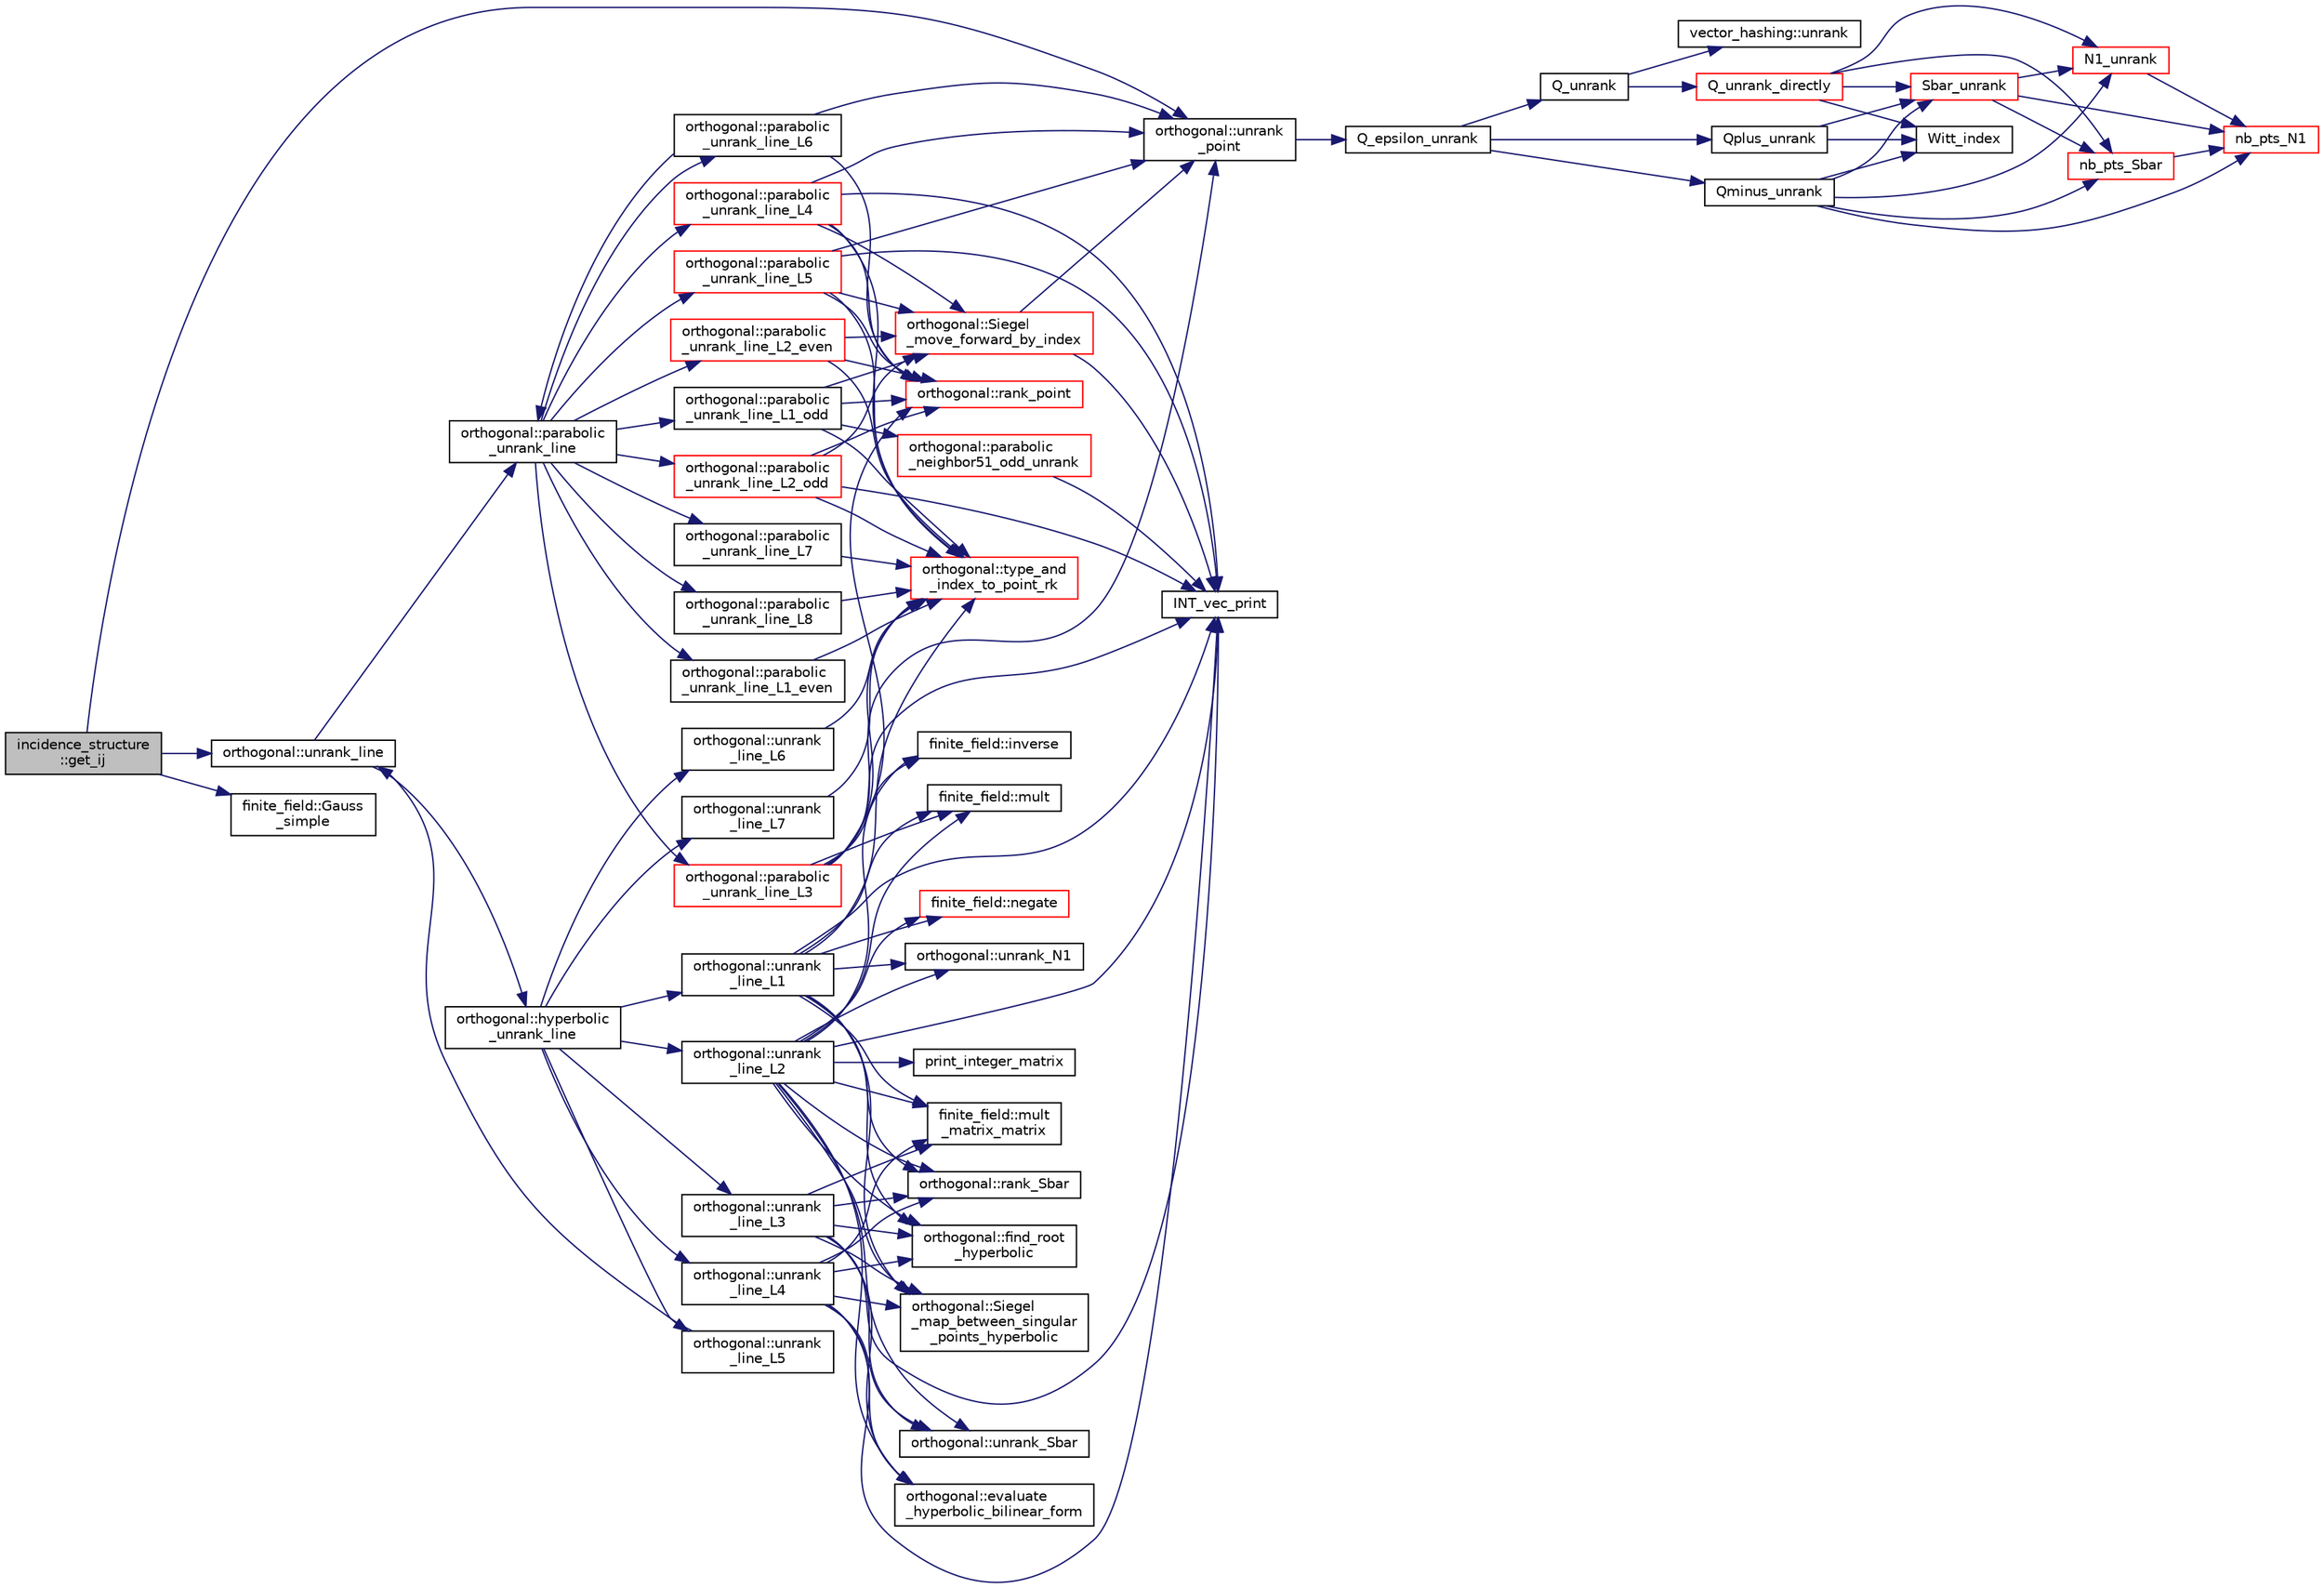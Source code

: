 digraph "incidence_structure::get_ij"
{
  edge [fontname="Helvetica",fontsize="10",labelfontname="Helvetica",labelfontsize="10"];
  node [fontname="Helvetica",fontsize="10",shape=record];
  rankdir="LR";
  Node3503 [label="incidence_structure\l::get_ij",height=0.2,width=0.4,color="black", fillcolor="grey75", style="filled", fontcolor="black"];
  Node3503 -> Node3504 [color="midnightblue",fontsize="10",style="solid",fontname="Helvetica"];
  Node3504 [label="orthogonal::unrank\l_point",height=0.2,width=0.4,color="black", fillcolor="white", style="filled",URL="$d7/daa/classorthogonal.html#ab655117100f7c66c19817b84ac5ac0a0"];
  Node3504 -> Node3505 [color="midnightblue",fontsize="10",style="solid",fontname="Helvetica"];
  Node3505 [label="Q_epsilon_unrank",height=0.2,width=0.4,color="black", fillcolor="white", style="filled",URL="$d4/d67/geometry_8h.html#af162c4d30d4a6528299e37551c353e7b"];
  Node3505 -> Node3506 [color="midnightblue",fontsize="10",style="solid",fontname="Helvetica"];
  Node3506 [label="Q_unrank",height=0.2,width=0.4,color="black", fillcolor="white", style="filled",URL="$db/da0/lib_2foundations_2geometry_2orthogonal__points_8_c.html#a6d02923d5b54ef796934e753e6f5b65b"];
  Node3506 -> Node3507 [color="midnightblue",fontsize="10",style="solid",fontname="Helvetica"];
  Node3507 [label="vector_hashing::unrank",height=0.2,width=0.4,color="black", fillcolor="white", style="filled",URL="$d8/daa/classvector__hashing.html#abbebd3a96a6d27a34b9b49af99e2ed3d"];
  Node3506 -> Node3508 [color="midnightblue",fontsize="10",style="solid",fontname="Helvetica"];
  Node3508 [label="Q_unrank_directly",height=0.2,width=0.4,color="red", fillcolor="white", style="filled",URL="$db/da0/lib_2foundations_2geometry_2orthogonal__points_8_c.html#a105e7e72249e78fcf0785c69099d90ce"];
  Node3508 -> Node3509 [color="midnightblue",fontsize="10",style="solid",fontname="Helvetica"];
  Node3509 [label="Witt_index",height=0.2,width=0.4,color="black", fillcolor="white", style="filled",URL="$db/da0/lib_2foundations_2geometry_2orthogonal__points_8_c.html#ab3483ecb9859a6758f82b5327da50534"];
  Node3508 -> Node3510 [color="midnightblue",fontsize="10",style="solid",fontname="Helvetica"];
  Node3510 [label="nb_pts_Sbar",height=0.2,width=0.4,color="red", fillcolor="white", style="filled",URL="$db/da0/lib_2foundations_2geometry_2orthogonal__points_8_c.html#a986dda26505c9934c771578b084f67cc"];
  Node3510 -> Node3513 [color="midnightblue",fontsize="10",style="solid",fontname="Helvetica"];
  Node3513 [label="nb_pts_N1",height=0.2,width=0.4,color="red", fillcolor="white", style="filled",URL="$db/da0/lib_2foundations_2geometry_2orthogonal__points_8_c.html#ae0f2e1c76523db67b4ec9629ccc35bc6"];
  Node3508 -> Node3515 [color="midnightblue",fontsize="10",style="solid",fontname="Helvetica"];
  Node3515 [label="Sbar_unrank",height=0.2,width=0.4,color="red", fillcolor="white", style="filled",URL="$db/da0/lib_2foundations_2geometry_2orthogonal__points_8_c.html#a65d9b9ccfff12dd92f4f4e8360701c98"];
  Node3515 -> Node3510 [color="midnightblue",fontsize="10",style="solid",fontname="Helvetica"];
  Node3515 -> Node3513 [color="midnightblue",fontsize="10",style="solid",fontname="Helvetica"];
  Node3515 -> Node3518 [color="midnightblue",fontsize="10",style="solid",fontname="Helvetica"];
  Node3518 [label="N1_unrank",height=0.2,width=0.4,color="red", fillcolor="white", style="filled",URL="$db/da0/lib_2foundations_2geometry_2orthogonal__points_8_c.html#aa9427e27f7f207c1baff3a34cc5d78cf"];
  Node3518 -> Node3513 [color="midnightblue",fontsize="10",style="solid",fontname="Helvetica"];
  Node3508 -> Node3518 [color="midnightblue",fontsize="10",style="solid",fontname="Helvetica"];
  Node3505 -> Node3524 [color="midnightblue",fontsize="10",style="solid",fontname="Helvetica"];
  Node3524 [label="Qplus_unrank",height=0.2,width=0.4,color="black", fillcolor="white", style="filled",URL="$db/da0/lib_2foundations_2geometry_2orthogonal__points_8_c.html#ad50512edd586919700e033744b4a03c8"];
  Node3524 -> Node3509 [color="midnightblue",fontsize="10",style="solid",fontname="Helvetica"];
  Node3524 -> Node3515 [color="midnightblue",fontsize="10",style="solid",fontname="Helvetica"];
  Node3505 -> Node3525 [color="midnightblue",fontsize="10",style="solid",fontname="Helvetica"];
  Node3525 [label="Qminus_unrank",height=0.2,width=0.4,color="black", fillcolor="white", style="filled",URL="$db/da0/lib_2foundations_2geometry_2orthogonal__points_8_c.html#ac2dd18f435ab479095b836a483c12c7d"];
  Node3525 -> Node3509 [color="midnightblue",fontsize="10",style="solid",fontname="Helvetica"];
  Node3525 -> Node3510 [color="midnightblue",fontsize="10",style="solid",fontname="Helvetica"];
  Node3525 -> Node3515 [color="midnightblue",fontsize="10",style="solid",fontname="Helvetica"];
  Node3525 -> Node3513 [color="midnightblue",fontsize="10",style="solid",fontname="Helvetica"];
  Node3525 -> Node3518 [color="midnightblue",fontsize="10",style="solid",fontname="Helvetica"];
  Node3503 -> Node3526 [color="midnightblue",fontsize="10",style="solid",fontname="Helvetica"];
  Node3526 [label="orthogonal::unrank_line",height=0.2,width=0.4,color="black", fillcolor="white", style="filled",URL="$d7/daa/classorthogonal.html#a27fec576f6e11b80dd4503fa3cf7611e"];
  Node3526 -> Node3527 [color="midnightblue",fontsize="10",style="solid",fontname="Helvetica"];
  Node3527 [label="orthogonal::hyperbolic\l_unrank_line",height=0.2,width=0.4,color="black", fillcolor="white", style="filled",URL="$d7/daa/classorthogonal.html#a94952194cdcc478feb676e97e2e272f2"];
  Node3527 -> Node3528 [color="midnightblue",fontsize="10",style="solid",fontname="Helvetica"];
  Node3528 [label="orthogonal::unrank\l_line_L1",height=0.2,width=0.4,color="black", fillcolor="white", style="filled",URL="$d7/daa/classorthogonal.html#aca204928ad9c6c2d9e9afe2ea5af6d60"];
  Node3528 -> Node3529 [color="midnightblue",fontsize="10",style="solid",fontname="Helvetica"];
  Node3529 [label="orthogonal::type_and\l_index_to_point_rk",height=0.2,width=0.4,color="red", fillcolor="white", style="filled",URL="$d7/daa/classorthogonal.html#a319ef460cdfe3247d336c3fb482901eb"];
  Node3528 -> Node3558 [color="midnightblue",fontsize="10",style="solid",fontname="Helvetica"];
  Node3558 [label="orthogonal::unrank_N1",height=0.2,width=0.4,color="black", fillcolor="white", style="filled",URL="$d7/daa/classorthogonal.html#ac39ac9cea140f569c2b78ad01310b4b6"];
  Node3528 -> Node3540 [color="midnightblue",fontsize="10",style="solid",fontname="Helvetica"];
  Node3540 [label="INT_vec_print",height=0.2,width=0.4,color="black", fillcolor="white", style="filled",URL="$df/dbf/sajeeb_8_c.html#a79a5901af0b47dd0d694109543c027fe"];
  Node3528 -> Node3562 [color="midnightblue",fontsize="10",style="solid",fontname="Helvetica"];
  Node3562 [label="finite_field::mult",height=0.2,width=0.4,color="black", fillcolor="white", style="filled",URL="$df/d5a/classfinite__field.html#a24fb5917aa6d4d656fd855b7f44a13b0"];
  Node3528 -> Node3570 [color="midnightblue",fontsize="10",style="solid",fontname="Helvetica"];
  Node3570 [label="orthogonal::find_root\l_hyperbolic",height=0.2,width=0.4,color="black", fillcolor="white", style="filled",URL="$d7/daa/classorthogonal.html#a4cb66d7aec283cd032a99cb9b2b9992d"];
  Node3528 -> Node3571 [color="midnightblue",fontsize="10",style="solid",fontname="Helvetica"];
  Node3571 [label="orthogonal::Siegel\l_map_between_singular\l_points_hyperbolic",height=0.2,width=0.4,color="black", fillcolor="white", style="filled",URL="$d7/daa/classorthogonal.html#a5ee80bd3a8fb9799d248ade8fd7b20b3"];
  Node3528 -> Node3572 [color="midnightblue",fontsize="10",style="solid",fontname="Helvetica"];
  Node3572 [label="finite_field::mult\l_matrix_matrix",height=0.2,width=0.4,color="black", fillcolor="white", style="filled",URL="$df/d5a/classfinite__field.html#a5e28706b815838d0ec34de1fa74bc3c4"];
  Node3528 -> Node3568 [color="midnightblue",fontsize="10",style="solid",fontname="Helvetica"];
  Node3568 [label="finite_field::negate",height=0.2,width=0.4,color="red", fillcolor="white", style="filled",URL="$df/d5a/classfinite__field.html#aa9d798298f25d4a9262b5bc5f1733e31"];
  Node3528 -> Node3573 [color="midnightblue",fontsize="10",style="solid",fontname="Helvetica"];
  Node3573 [label="orthogonal::rank_Sbar",height=0.2,width=0.4,color="black", fillcolor="white", style="filled",URL="$d7/daa/classorthogonal.html#aea0a2cc174275eea357b9a68f277e970"];
  Node3527 -> Node3574 [color="midnightblue",fontsize="10",style="solid",fontname="Helvetica"];
  Node3574 [label="orthogonal::unrank\l_line_L2",height=0.2,width=0.4,color="black", fillcolor="white", style="filled",URL="$d7/daa/classorthogonal.html#abb7883ab6e8726606f8b82094d1181a5"];
  Node3574 -> Node3560 [color="midnightblue",fontsize="10",style="solid",fontname="Helvetica"];
  Node3560 [label="orthogonal::unrank_Sbar",height=0.2,width=0.4,color="black", fillcolor="white", style="filled",URL="$d7/daa/classorthogonal.html#af5dc4e991f79be6bfdce4325648e037a"];
  Node3574 -> Node3540 [color="midnightblue",fontsize="10",style="solid",fontname="Helvetica"];
  Node3574 -> Node3573 [color="midnightblue",fontsize="10",style="solid",fontname="Helvetica"];
  Node3574 -> Node3568 [color="midnightblue",fontsize="10",style="solid",fontname="Helvetica"];
  Node3574 -> Node3562 [color="midnightblue",fontsize="10",style="solid",fontname="Helvetica"];
  Node3574 -> Node3558 [color="midnightblue",fontsize="10",style="solid",fontname="Helvetica"];
  Node3574 -> Node3570 [color="midnightblue",fontsize="10",style="solid",fontname="Helvetica"];
  Node3574 -> Node3571 [color="midnightblue",fontsize="10",style="solid",fontname="Helvetica"];
  Node3574 -> Node3575 [color="midnightblue",fontsize="10",style="solid",fontname="Helvetica"];
  Node3575 [label="print_integer_matrix",height=0.2,width=0.4,color="black", fillcolor="white", style="filled",URL="$d5/db4/io__and__os_8h.html#ab4d187a9b89a64102b971201b789b653"];
  Node3574 -> Node3572 [color="midnightblue",fontsize="10",style="solid",fontname="Helvetica"];
  Node3574 -> Node3576 [color="midnightblue",fontsize="10",style="solid",fontname="Helvetica"];
  Node3576 [label="orthogonal::evaluate\l_hyperbolic_bilinear_form",height=0.2,width=0.4,color="black", fillcolor="white", style="filled",URL="$d7/daa/classorthogonal.html#a839dc01b1c59a23b054ccf70c00cc9c9"];
  Node3574 -> Node3556 [color="midnightblue",fontsize="10",style="solid",fontname="Helvetica"];
  Node3556 [label="finite_field::inverse",height=0.2,width=0.4,color="black", fillcolor="white", style="filled",URL="$df/d5a/classfinite__field.html#a69f2a12c01e70b7ce2d115c5221c9cdd"];
  Node3527 -> Node3577 [color="midnightblue",fontsize="10",style="solid",fontname="Helvetica"];
  Node3577 [label="orthogonal::unrank\l_line_L3",height=0.2,width=0.4,color="black", fillcolor="white", style="filled",URL="$d7/daa/classorthogonal.html#a3546eded4c93131b31df43de26a08991"];
  Node3577 -> Node3560 [color="midnightblue",fontsize="10",style="solid",fontname="Helvetica"];
  Node3577 -> Node3540 [color="midnightblue",fontsize="10",style="solid",fontname="Helvetica"];
  Node3577 -> Node3570 [color="midnightblue",fontsize="10",style="solid",fontname="Helvetica"];
  Node3577 -> Node3571 [color="midnightblue",fontsize="10",style="solid",fontname="Helvetica"];
  Node3577 -> Node3572 [color="midnightblue",fontsize="10",style="solid",fontname="Helvetica"];
  Node3577 -> Node3576 [color="midnightblue",fontsize="10",style="solid",fontname="Helvetica"];
  Node3577 -> Node3573 [color="midnightblue",fontsize="10",style="solid",fontname="Helvetica"];
  Node3527 -> Node3578 [color="midnightblue",fontsize="10",style="solid",fontname="Helvetica"];
  Node3578 [label="orthogonal::unrank\l_line_L4",height=0.2,width=0.4,color="black", fillcolor="white", style="filled",URL="$d7/daa/classorthogonal.html#ab207c36ebccd5b91981d678a56ffd9eb"];
  Node3578 -> Node3560 [color="midnightblue",fontsize="10",style="solid",fontname="Helvetica"];
  Node3578 -> Node3540 [color="midnightblue",fontsize="10",style="solid",fontname="Helvetica"];
  Node3578 -> Node3570 [color="midnightblue",fontsize="10",style="solid",fontname="Helvetica"];
  Node3578 -> Node3571 [color="midnightblue",fontsize="10",style="solid",fontname="Helvetica"];
  Node3578 -> Node3572 [color="midnightblue",fontsize="10",style="solid",fontname="Helvetica"];
  Node3578 -> Node3576 [color="midnightblue",fontsize="10",style="solid",fontname="Helvetica"];
  Node3578 -> Node3573 [color="midnightblue",fontsize="10",style="solid",fontname="Helvetica"];
  Node3527 -> Node3579 [color="midnightblue",fontsize="10",style="solid",fontname="Helvetica"];
  Node3579 [label="orthogonal::unrank\l_line_L5",height=0.2,width=0.4,color="black", fillcolor="white", style="filled",URL="$d7/daa/classorthogonal.html#a64148a40b356447a00d985789ad74c82"];
  Node3579 -> Node3526 [color="midnightblue",fontsize="10",style="solid",fontname="Helvetica"];
  Node3527 -> Node3580 [color="midnightblue",fontsize="10",style="solid",fontname="Helvetica"];
  Node3580 [label="orthogonal::unrank\l_line_L6",height=0.2,width=0.4,color="black", fillcolor="white", style="filled",URL="$d7/daa/classorthogonal.html#a91145776fc4185d7277ddf019064f7ea"];
  Node3580 -> Node3529 [color="midnightblue",fontsize="10",style="solid",fontname="Helvetica"];
  Node3527 -> Node3581 [color="midnightblue",fontsize="10",style="solid",fontname="Helvetica"];
  Node3581 [label="orthogonal::unrank\l_line_L7",height=0.2,width=0.4,color="black", fillcolor="white", style="filled",URL="$d7/daa/classorthogonal.html#a6dbd5481e532a8f7232acded49f5c05e"];
  Node3581 -> Node3529 [color="midnightblue",fontsize="10",style="solid",fontname="Helvetica"];
  Node3526 -> Node3582 [color="midnightblue",fontsize="10",style="solid",fontname="Helvetica"];
  Node3582 [label="orthogonal::parabolic\l_unrank_line",height=0.2,width=0.4,color="black", fillcolor="white", style="filled",URL="$d7/daa/classorthogonal.html#a449cc51a62e11b8699befe951b0f8a4c"];
  Node3582 -> Node3583 [color="midnightblue",fontsize="10",style="solid",fontname="Helvetica"];
  Node3583 [label="orthogonal::parabolic\l_unrank_line_L1_even",height=0.2,width=0.4,color="black", fillcolor="white", style="filled",URL="$d7/daa/classorthogonal.html#a83a57c7023d5a61881d39f00f7717d8b"];
  Node3583 -> Node3529 [color="midnightblue",fontsize="10",style="solid",fontname="Helvetica"];
  Node3582 -> Node3584 [color="midnightblue",fontsize="10",style="solid",fontname="Helvetica"];
  Node3584 [label="orthogonal::parabolic\l_unrank_line_L1_odd",height=0.2,width=0.4,color="black", fillcolor="white", style="filled",URL="$d7/daa/classorthogonal.html#af59966fe1bb32196deaafbe6849fdeb1"];
  Node3584 -> Node3529 [color="midnightblue",fontsize="10",style="solid",fontname="Helvetica"];
  Node3584 -> Node3585 [color="midnightblue",fontsize="10",style="solid",fontname="Helvetica"];
  Node3585 [label="orthogonal::parabolic\l_neighbor51_odd_unrank",height=0.2,width=0.4,color="red", fillcolor="white", style="filled",URL="$d7/daa/classorthogonal.html#a302082ae3d38f0a1bf150f1ac5e46942"];
  Node3585 -> Node3540 [color="midnightblue",fontsize="10",style="solid",fontname="Helvetica"];
  Node3584 -> Node3586 [color="midnightblue",fontsize="10",style="solid",fontname="Helvetica"];
  Node3586 [label="orthogonal::Siegel\l_move_forward_by_index",height=0.2,width=0.4,color="red", fillcolor="white", style="filled",URL="$d7/daa/classorthogonal.html#a606e885cb85b824bcda44154a3cfbfe8"];
  Node3586 -> Node3504 [color="midnightblue",fontsize="10",style="solid",fontname="Helvetica"];
  Node3586 -> Node3540 [color="midnightblue",fontsize="10",style="solid",fontname="Helvetica"];
  Node3584 -> Node3532 [color="midnightblue",fontsize="10",style="solid",fontname="Helvetica"];
  Node3532 [label="orthogonal::rank_point",height=0.2,width=0.4,color="red", fillcolor="white", style="filled",URL="$d7/daa/classorthogonal.html#adb4f1528590a804b3c011a68c9ebf655"];
  Node3582 -> Node3611 [color="midnightblue",fontsize="10",style="solid",fontname="Helvetica"];
  Node3611 [label="orthogonal::parabolic\l_unrank_line_L2_even",height=0.2,width=0.4,color="red", fillcolor="white", style="filled",URL="$d7/daa/classorthogonal.html#a57a7ad0d16ea67c0636c9f179eeed5d1"];
  Node3611 -> Node3529 [color="midnightblue",fontsize="10",style="solid",fontname="Helvetica"];
  Node3611 -> Node3586 [color="midnightblue",fontsize="10",style="solid",fontname="Helvetica"];
  Node3611 -> Node3532 [color="midnightblue",fontsize="10",style="solid",fontname="Helvetica"];
  Node3582 -> Node3613 [color="midnightblue",fontsize="10",style="solid",fontname="Helvetica"];
  Node3613 [label="orthogonal::parabolic\l_unrank_line_L2_odd",height=0.2,width=0.4,color="red", fillcolor="white", style="filled",URL="$d7/daa/classorthogonal.html#a9ab8a29daee27c60803e2bf5026a9a9e"];
  Node3613 -> Node3529 [color="midnightblue",fontsize="10",style="solid",fontname="Helvetica"];
  Node3613 -> Node3586 [color="midnightblue",fontsize="10",style="solid",fontname="Helvetica"];
  Node3613 -> Node3540 [color="midnightblue",fontsize="10",style="solid",fontname="Helvetica"];
  Node3613 -> Node3532 [color="midnightblue",fontsize="10",style="solid",fontname="Helvetica"];
  Node3582 -> Node3615 [color="midnightblue",fontsize="10",style="solid",fontname="Helvetica"];
  Node3615 [label="orthogonal::parabolic\l_unrank_line_L3",height=0.2,width=0.4,color="red", fillcolor="white", style="filled",URL="$d7/daa/classorthogonal.html#ae1edfba289a03ed4d383514c2b0dc4b7"];
  Node3615 -> Node3529 [color="midnightblue",fontsize="10",style="solid",fontname="Helvetica"];
  Node3615 -> Node3504 [color="midnightblue",fontsize="10",style="solid",fontname="Helvetica"];
  Node3615 -> Node3540 [color="midnightblue",fontsize="10",style="solid",fontname="Helvetica"];
  Node3615 -> Node3562 [color="midnightblue",fontsize="10",style="solid",fontname="Helvetica"];
  Node3615 -> Node3556 [color="midnightblue",fontsize="10",style="solid",fontname="Helvetica"];
  Node3615 -> Node3532 [color="midnightblue",fontsize="10",style="solid",fontname="Helvetica"];
  Node3582 -> Node3620 [color="midnightblue",fontsize="10",style="solid",fontname="Helvetica"];
  Node3620 [label="orthogonal::parabolic\l_unrank_line_L4",height=0.2,width=0.4,color="red", fillcolor="white", style="filled",URL="$d7/daa/classorthogonal.html#a6a30b6c7f59498ad8c7f2bec7c78d2ff"];
  Node3620 -> Node3529 [color="midnightblue",fontsize="10",style="solid",fontname="Helvetica"];
  Node3620 -> Node3586 [color="midnightblue",fontsize="10",style="solid",fontname="Helvetica"];
  Node3620 -> Node3532 [color="midnightblue",fontsize="10",style="solid",fontname="Helvetica"];
  Node3620 -> Node3504 [color="midnightblue",fontsize="10",style="solid",fontname="Helvetica"];
  Node3620 -> Node3540 [color="midnightblue",fontsize="10",style="solid",fontname="Helvetica"];
  Node3582 -> Node3622 [color="midnightblue",fontsize="10",style="solid",fontname="Helvetica"];
  Node3622 [label="orthogonal::parabolic\l_unrank_line_L5",height=0.2,width=0.4,color="red", fillcolor="white", style="filled",URL="$d7/daa/classorthogonal.html#a77831b97ebbbc5d8103c5e7e0edfeb9b"];
  Node3622 -> Node3529 [color="midnightblue",fontsize="10",style="solid",fontname="Helvetica"];
  Node3622 -> Node3586 [color="midnightblue",fontsize="10",style="solid",fontname="Helvetica"];
  Node3622 -> Node3532 [color="midnightblue",fontsize="10",style="solid",fontname="Helvetica"];
  Node3622 -> Node3504 [color="midnightblue",fontsize="10",style="solid",fontname="Helvetica"];
  Node3622 -> Node3540 [color="midnightblue",fontsize="10",style="solid",fontname="Helvetica"];
  Node3582 -> Node3624 [color="midnightblue",fontsize="10",style="solid",fontname="Helvetica"];
  Node3624 [label="orthogonal::parabolic\l_unrank_line_L6",height=0.2,width=0.4,color="black", fillcolor="white", style="filled",URL="$d7/daa/classorthogonal.html#a3fecd8b43b3e09d6b35e550850b11d56"];
  Node3624 -> Node3582 [color="midnightblue",fontsize="10",style="solid",fontname="Helvetica"];
  Node3624 -> Node3504 [color="midnightblue",fontsize="10",style="solid",fontname="Helvetica"];
  Node3624 -> Node3532 [color="midnightblue",fontsize="10",style="solid",fontname="Helvetica"];
  Node3582 -> Node3625 [color="midnightblue",fontsize="10",style="solid",fontname="Helvetica"];
  Node3625 [label="orthogonal::parabolic\l_unrank_line_L7",height=0.2,width=0.4,color="black", fillcolor="white", style="filled",URL="$d7/daa/classorthogonal.html#af37feffb93b694bd8b9f5ff5f8bdd4eb"];
  Node3625 -> Node3529 [color="midnightblue",fontsize="10",style="solid",fontname="Helvetica"];
  Node3582 -> Node3626 [color="midnightblue",fontsize="10",style="solid",fontname="Helvetica"];
  Node3626 [label="orthogonal::parabolic\l_unrank_line_L8",height=0.2,width=0.4,color="black", fillcolor="white", style="filled",URL="$d7/daa/classorthogonal.html#a97e23bbc8eb995d6ee0dba00f2b0d34f"];
  Node3626 -> Node3529 [color="midnightblue",fontsize="10",style="solid",fontname="Helvetica"];
  Node3503 -> Node3627 [color="midnightblue",fontsize="10",style="solid",fontname="Helvetica"];
  Node3627 [label="finite_field::Gauss\l_simple",height=0.2,width=0.4,color="black", fillcolor="white", style="filled",URL="$df/d5a/classfinite__field.html#aba4950590e24a1ce323f292cf47b3307"];
}

